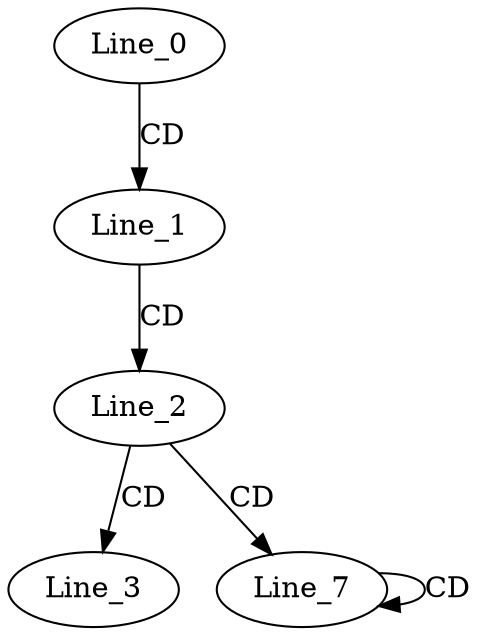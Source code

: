 digraph G {
  Line_0;
  Line_1;
  Line_2;
  Line_3;
  Line_7;
  Line_7;
  Line_0 -> Line_1 [ label="CD" ];
  Line_1 -> Line_2 [ label="CD" ];
  Line_2 -> Line_3 [ label="CD" ];
  Line_2 -> Line_7 [ label="CD" ];
  Line_7 -> Line_7 [ label="CD" ];
}
